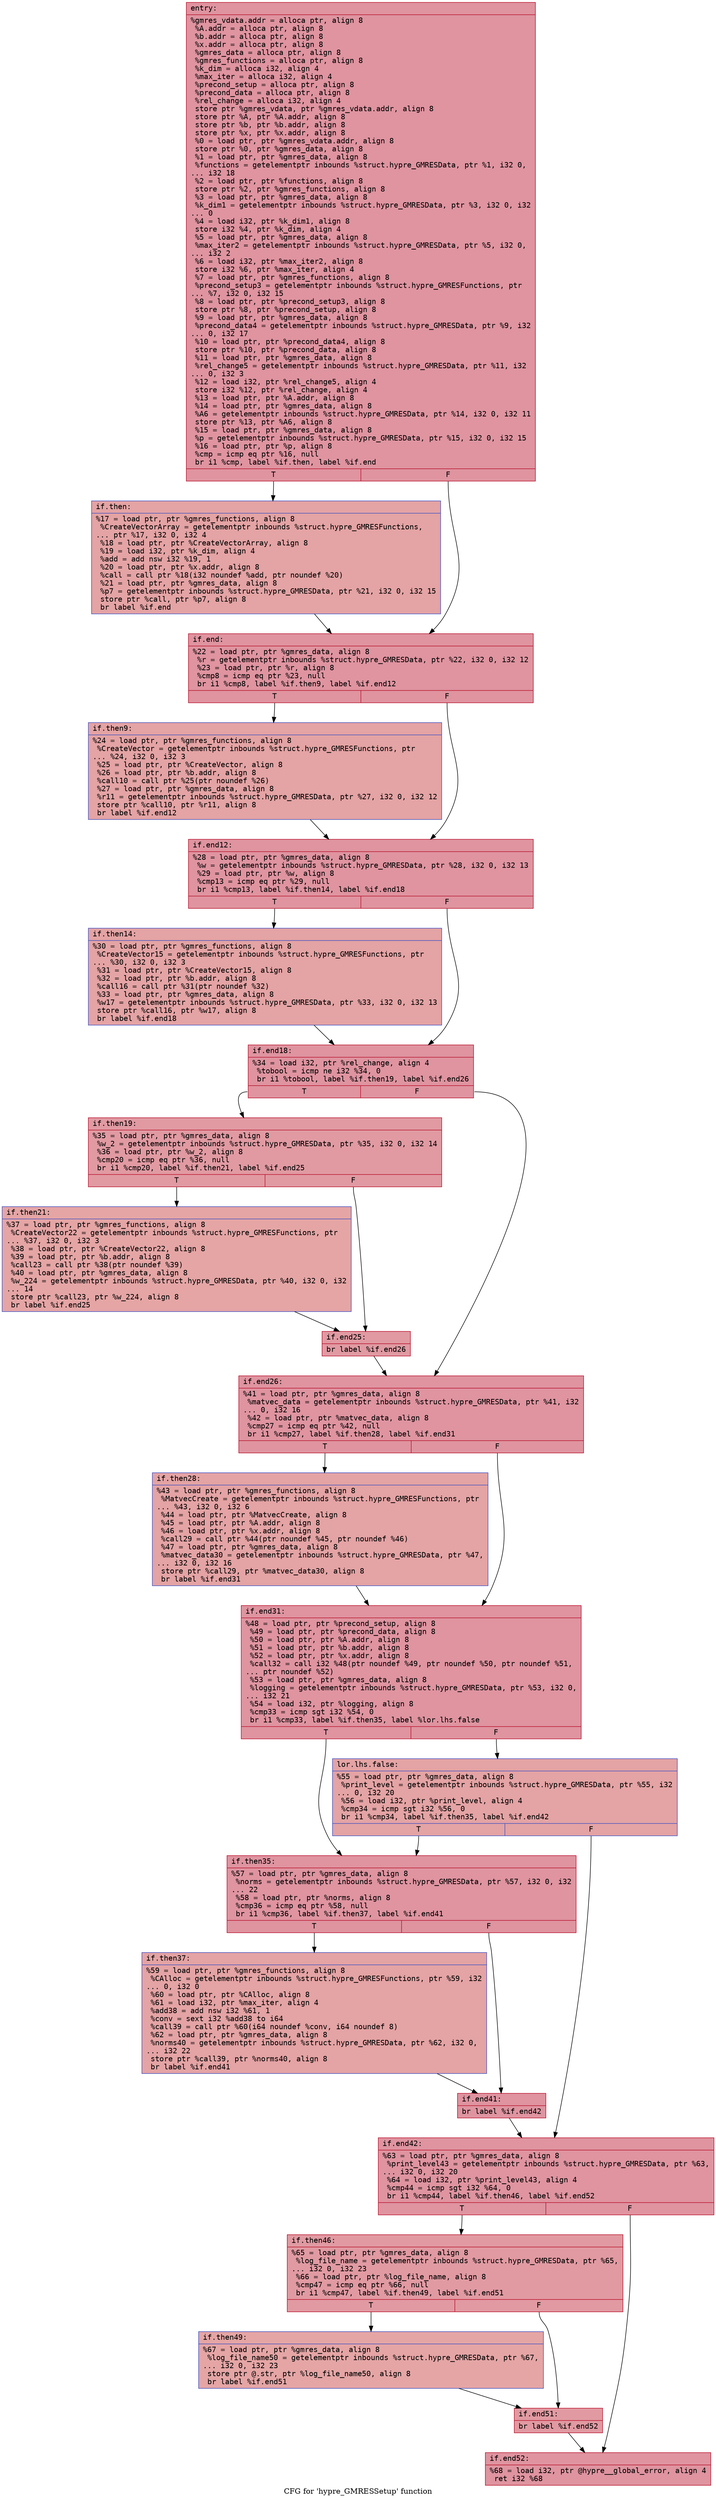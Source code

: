 digraph "CFG for 'hypre_GMRESSetup' function" {
	label="CFG for 'hypre_GMRESSetup' function";

	Node0x56458aba0090 [shape=record,color="#b70d28ff", style=filled, fillcolor="#b70d2870" fontname="Courier",label="{entry:\l|  %gmres_vdata.addr = alloca ptr, align 8\l  %A.addr = alloca ptr, align 8\l  %b.addr = alloca ptr, align 8\l  %x.addr = alloca ptr, align 8\l  %gmres_data = alloca ptr, align 8\l  %gmres_functions = alloca ptr, align 8\l  %k_dim = alloca i32, align 4\l  %max_iter = alloca i32, align 4\l  %precond_setup = alloca ptr, align 8\l  %precond_data = alloca ptr, align 8\l  %rel_change = alloca i32, align 4\l  store ptr %gmres_vdata, ptr %gmres_vdata.addr, align 8\l  store ptr %A, ptr %A.addr, align 8\l  store ptr %b, ptr %b.addr, align 8\l  store ptr %x, ptr %x.addr, align 8\l  %0 = load ptr, ptr %gmres_vdata.addr, align 8\l  store ptr %0, ptr %gmres_data, align 8\l  %1 = load ptr, ptr %gmres_data, align 8\l  %functions = getelementptr inbounds %struct.hypre_GMRESData, ptr %1, i32 0,\l... i32 18\l  %2 = load ptr, ptr %functions, align 8\l  store ptr %2, ptr %gmres_functions, align 8\l  %3 = load ptr, ptr %gmres_data, align 8\l  %k_dim1 = getelementptr inbounds %struct.hypre_GMRESData, ptr %3, i32 0, i32\l... 0\l  %4 = load i32, ptr %k_dim1, align 8\l  store i32 %4, ptr %k_dim, align 4\l  %5 = load ptr, ptr %gmres_data, align 8\l  %max_iter2 = getelementptr inbounds %struct.hypre_GMRESData, ptr %5, i32 0,\l... i32 2\l  %6 = load i32, ptr %max_iter2, align 8\l  store i32 %6, ptr %max_iter, align 4\l  %7 = load ptr, ptr %gmres_functions, align 8\l  %precond_setup3 = getelementptr inbounds %struct.hypre_GMRESFunctions, ptr\l... %7, i32 0, i32 15\l  %8 = load ptr, ptr %precond_setup3, align 8\l  store ptr %8, ptr %precond_setup, align 8\l  %9 = load ptr, ptr %gmres_data, align 8\l  %precond_data4 = getelementptr inbounds %struct.hypre_GMRESData, ptr %9, i32\l... 0, i32 17\l  %10 = load ptr, ptr %precond_data4, align 8\l  store ptr %10, ptr %precond_data, align 8\l  %11 = load ptr, ptr %gmres_data, align 8\l  %rel_change5 = getelementptr inbounds %struct.hypre_GMRESData, ptr %11, i32\l... 0, i32 3\l  %12 = load i32, ptr %rel_change5, align 4\l  store i32 %12, ptr %rel_change, align 4\l  %13 = load ptr, ptr %A.addr, align 8\l  %14 = load ptr, ptr %gmres_data, align 8\l  %A6 = getelementptr inbounds %struct.hypre_GMRESData, ptr %14, i32 0, i32 11\l  store ptr %13, ptr %A6, align 8\l  %15 = load ptr, ptr %gmres_data, align 8\l  %p = getelementptr inbounds %struct.hypre_GMRESData, ptr %15, i32 0, i32 15\l  %16 = load ptr, ptr %p, align 8\l  %cmp = icmp eq ptr %16, null\l  br i1 %cmp, label %if.then, label %if.end\l|{<s0>T|<s1>F}}"];
	Node0x56458aba0090:s0 -> Node0x56458abae350[tooltip="entry -> if.then\nProbability 37.50%" ];
	Node0x56458aba0090:s1 -> Node0x56458abae3c0[tooltip="entry -> if.end\nProbability 62.50%" ];
	Node0x56458abae350 [shape=record,color="#3d50c3ff", style=filled, fillcolor="#c32e3170" fontname="Courier",label="{if.then:\l|  %17 = load ptr, ptr %gmres_functions, align 8\l  %CreateVectorArray = getelementptr inbounds %struct.hypre_GMRESFunctions,\l... ptr %17, i32 0, i32 4\l  %18 = load ptr, ptr %CreateVectorArray, align 8\l  %19 = load i32, ptr %k_dim, align 4\l  %add = add nsw i32 %19, 1\l  %20 = load ptr, ptr %x.addr, align 8\l  %call = call ptr %18(i32 noundef %add, ptr noundef %20)\l  %21 = load ptr, ptr %gmres_data, align 8\l  %p7 = getelementptr inbounds %struct.hypre_GMRESData, ptr %21, i32 0, i32 15\l  store ptr %call, ptr %p7, align 8\l  br label %if.end\l}"];
	Node0x56458abae350 -> Node0x56458abae3c0[tooltip="if.then -> if.end\nProbability 100.00%" ];
	Node0x56458abae3c0 [shape=record,color="#b70d28ff", style=filled, fillcolor="#b70d2870" fontname="Courier",label="{if.end:\l|  %22 = load ptr, ptr %gmres_data, align 8\l  %r = getelementptr inbounds %struct.hypre_GMRESData, ptr %22, i32 0, i32 12\l  %23 = load ptr, ptr %r, align 8\l  %cmp8 = icmp eq ptr %23, null\l  br i1 %cmp8, label %if.then9, label %if.end12\l|{<s0>T|<s1>F}}"];
	Node0x56458abae3c0:s0 -> Node0x56458abaef10[tooltip="if.end -> if.then9\nProbability 37.50%" ];
	Node0x56458abae3c0:s1 -> Node0x56458abaef60[tooltip="if.end -> if.end12\nProbability 62.50%" ];
	Node0x56458abaef10 [shape=record,color="#3d50c3ff", style=filled, fillcolor="#c32e3170" fontname="Courier",label="{if.then9:\l|  %24 = load ptr, ptr %gmres_functions, align 8\l  %CreateVector = getelementptr inbounds %struct.hypre_GMRESFunctions, ptr\l... %24, i32 0, i32 3\l  %25 = load ptr, ptr %CreateVector, align 8\l  %26 = load ptr, ptr %b.addr, align 8\l  %call10 = call ptr %25(ptr noundef %26)\l  %27 = load ptr, ptr %gmres_data, align 8\l  %r11 = getelementptr inbounds %struct.hypre_GMRESData, ptr %27, i32 0, i32 12\l  store ptr %call10, ptr %r11, align 8\l  br label %if.end12\l}"];
	Node0x56458abaef10 -> Node0x56458abaef60[tooltip="if.then9 -> if.end12\nProbability 100.00%" ];
	Node0x56458abaef60 [shape=record,color="#b70d28ff", style=filled, fillcolor="#b70d2870" fontname="Courier",label="{if.end12:\l|  %28 = load ptr, ptr %gmres_data, align 8\l  %w = getelementptr inbounds %struct.hypre_GMRESData, ptr %28, i32 0, i32 13\l  %29 = load ptr, ptr %w, align 8\l  %cmp13 = icmp eq ptr %29, null\l  br i1 %cmp13, label %if.then14, label %if.end18\l|{<s0>T|<s1>F}}"];
	Node0x56458abaef60:s0 -> Node0x56458abaf8b0[tooltip="if.end12 -> if.then14\nProbability 37.50%" ];
	Node0x56458abaef60:s1 -> Node0x56458abaf930[tooltip="if.end12 -> if.end18\nProbability 62.50%" ];
	Node0x56458abaf8b0 [shape=record,color="#3d50c3ff", style=filled, fillcolor="#c32e3170" fontname="Courier",label="{if.then14:\l|  %30 = load ptr, ptr %gmres_functions, align 8\l  %CreateVector15 = getelementptr inbounds %struct.hypre_GMRESFunctions, ptr\l... %30, i32 0, i32 3\l  %31 = load ptr, ptr %CreateVector15, align 8\l  %32 = load ptr, ptr %b.addr, align 8\l  %call16 = call ptr %31(ptr noundef %32)\l  %33 = load ptr, ptr %gmres_data, align 8\l  %w17 = getelementptr inbounds %struct.hypre_GMRESData, ptr %33, i32 0, i32 13\l  store ptr %call16, ptr %w17, align 8\l  br label %if.end18\l}"];
	Node0x56458abaf8b0 -> Node0x56458abaf930[tooltip="if.then14 -> if.end18\nProbability 100.00%" ];
	Node0x56458abaf930 [shape=record,color="#b70d28ff", style=filled, fillcolor="#b70d2870" fontname="Courier",label="{if.end18:\l|  %34 = load i32, ptr %rel_change, align 4\l  %tobool = icmp ne i32 %34, 0\l  br i1 %tobool, label %if.then19, label %if.end26\l|{<s0>T|<s1>F}}"];
	Node0x56458abaf930:s0 -> Node0x56458abb0180[tooltip="if.end18 -> if.then19\nProbability 62.50%" ];
	Node0x56458abaf930:s1 -> Node0x56458abb0200[tooltip="if.end18 -> if.end26\nProbability 37.50%" ];
	Node0x56458abb0180 [shape=record,color="#b70d28ff", style=filled, fillcolor="#bb1b2c70" fontname="Courier",label="{if.then19:\l|  %35 = load ptr, ptr %gmres_data, align 8\l  %w_2 = getelementptr inbounds %struct.hypre_GMRESData, ptr %35, i32 0, i32 14\l  %36 = load ptr, ptr %w_2, align 8\l  %cmp20 = icmp eq ptr %36, null\l  br i1 %cmp20, label %if.then21, label %if.end25\l|{<s0>T|<s1>F}}"];
	Node0x56458abb0180:s0 -> Node0x56458abb0be0[tooltip="if.then19 -> if.then21\nProbability 37.50%" ];
	Node0x56458abb0180:s1 -> Node0x56458abb0c60[tooltip="if.then19 -> if.end25\nProbability 62.50%" ];
	Node0x56458abb0be0 [shape=record,color="#3d50c3ff", style=filled, fillcolor="#c5333470" fontname="Courier",label="{if.then21:\l|  %37 = load ptr, ptr %gmres_functions, align 8\l  %CreateVector22 = getelementptr inbounds %struct.hypre_GMRESFunctions, ptr\l... %37, i32 0, i32 3\l  %38 = load ptr, ptr %CreateVector22, align 8\l  %39 = load ptr, ptr %b.addr, align 8\l  %call23 = call ptr %38(ptr noundef %39)\l  %40 = load ptr, ptr %gmres_data, align 8\l  %w_224 = getelementptr inbounds %struct.hypre_GMRESData, ptr %40, i32 0, i32\l... 14\l  store ptr %call23, ptr %w_224, align 8\l  br label %if.end25\l}"];
	Node0x56458abb0be0 -> Node0x56458abb0c60[tooltip="if.then21 -> if.end25\nProbability 100.00%" ];
	Node0x56458abb0c60 [shape=record,color="#b70d28ff", style=filled, fillcolor="#bb1b2c70" fontname="Courier",label="{if.end25:\l|  br label %if.end26\l}"];
	Node0x56458abb0c60 -> Node0x56458abb0200[tooltip="if.end25 -> if.end26\nProbability 100.00%" ];
	Node0x56458abb0200 [shape=record,color="#b70d28ff", style=filled, fillcolor="#b70d2870" fontname="Courier",label="{if.end26:\l|  %41 = load ptr, ptr %gmres_data, align 8\l  %matvec_data = getelementptr inbounds %struct.hypre_GMRESData, ptr %41, i32\l... 0, i32 16\l  %42 = load ptr, ptr %matvec_data, align 8\l  %cmp27 = icmp eq ptr %42, null\l  br i1 %cmp27, label %if.then28, label %if.end31\l|{<s0>T|<s1>F}}"];
	Node0x56458abb0200:s0 -> Node0x56458abb1690[tooltip="if.end26 -> if.then28\nProbability 37.50%" ];
	Node0x56458abb0200:s1 -> Node0x56458abb1710[tooltip="if.end26 -> if.end31\nProbability 62.50%" ];
	Node0x56458abb1690 [shape=record,color="#3d50c3ff", style=filled, fillcolor="#c32e3170" fontname="Courier",label="{if.then28:\l|  %43 = load ptr, ptr %gmres_functions, align 8\l  %MatvecCreate = getelementptr inbounds %struct.hypre_GMRESFunctions, ptr\l... %43, i32 0, i32 6\l  %44 = load ptr, ptr %MatvecCreate, align 8\l  %45 = load ptr, ptr %A.addr, align 8\l  %46 = load ptr, ptr %x.addr, align 8\l  %call29 = call ptr %44(ptr noundef %45, ptr noundef %46)\l  %47 = load ptr, ptr %gmres_data, align 8\l  %matvec_data30 = getelementptr inbounds %struct.hypre_GMRESData, ptr %47,\l... i32 0, i32 16\l  store ptr %call29, ptr %matvec_data30, align 8\l  br label %if.end31\l}"];
	Node0x56458abb1690 -> Node0x56458abb1710[tooltip="if.then28 -> if.end31\nProbability 100.00%" ];
	Node0x56458abb1710 [shape=record,color="#b70d28ff", style=filled, fillcolor="#b70d2870" fontname="Courier",label="{if.end31:\l|  %48 = load ptr, ptr %precond_setup, align 8\l  %49 = load ptr, ptr %precond_data, align 8\l  %50 = load ptr, ptr %A.addr, align 8\l  %51 = load ptr, ptr %b.addr, align 8\l  %52 = load ptr, ptr %x.addr, align 8\l  %call32 = call i32 %48(ptr noundef %49, ptr noundef %50, ptr noundef %51,\l... ptr noundef %52)\l  %53 = load ptr, ptr %gmres_data, align 8\l  %logging = getelementptr inbounds %struct.hypre_GMRESData, ptr %53, i32 0,\l... i32 21\l  %54 = load i32, ptr %logging, align 8\l  %cmp33 = icmp sgt i32 %54, 0\l  br i1 %cmp33, label %if.then35, label %lor.lhs.false\l|{<s0>T|<s1>F}}"];
	Node0x56458abb1710:s0 -> Node0x56458abb2da0[tooltip="if.end31 -> if.then35\nProbability 62.50%" ];
	Node0x56458abb1710:s1 -> Node0x56458abb2df0[tooltip="if.end31 -> lor.lhs.false\nProbability 37.50%" ];
	Node0x56458abb2df0 [shape=record,color="#3d50c3ff", style=filled, fillcolor="#c32e3170" fontname="Courier",label="{lor.lhs.false:\l|  %55 = load ptr, ptr %gmres_data, align 8\l  %print_level = getelementptr inbounds %struct.hypre_GMRESData, ptr %55, i32\l... 0, i32 20\l  %56 = load i32, ptr %print_level, align 4\l  %cmp34 = icmp sgt i32 %56, 0\l  br i1 %cmp34, label %if.then35, label %if.end42\l|{<s0>T|<s1>F}}"];
	Node0x56458abb2df0:s0 -> Node0x56458abb2da0[tooltip="lor.lhs.false -> if.then35\nProbability 62.50%" ];
	Node0x56458abb2df0:s1 -> Node0x56458abb31c0[tooltip="lor.lhs.false -> if.end42\nProbability 37.50%" ];
	Node0x56458abb2da0 [shape=record,color="#b70d28ff", style=filled, fillcolor="#b70d2870" fontname="Courier",label="{if.then35:\l|  %57 = load ptr, ptr %gmres_data, align 8\l  %norms = getelementptr inbounds %struct.hypre_GMRESData, ptr %57, i32 0, i32\l... 22\l  %58 = load ptr, ptr %norms, align 8\l  %cmp36 = icmp eq ptr %58, null\l  br i1 %cmp36, label %if.then37, label %if.end41\l|{<s0>T|<s1>F}}"];
	Node0x56458abb2da0:s0 -> Node0x56458abb3580[tooltip="if.then35 -> if.then37\nProbability 37.50%" ];
	Node0x56458abb2da0:s1 -> Node0x56458abb3600[tooltip="if.then35 -> if.end41\nProbability 62.50%" ];
	Node0x56458abb3580 [shape=record,color="#3d50c3ff", style=filled, fillcolor="#c32e3170" fontname="Courier",label="{if.then37:\l|  %59 = load ptr, ptr %gmres_functions, align 8\l  %CAlloc = getelementptr inbounds %struct.hypre_GMRESFunctions, ptr %59, i32\l... 0, i32 0\l  %60 = load ptr, ptr %CAlloc, align 8\l  %61 = load i32, ptr %max_iter, align 4\l  %add38 = add nsw i32 %61, 1\l  %conv = sext i32 %add38 to i64\l  %call39 = call ptr %60(i64 noundef %conv, i64 noundef 8)\l  %62 = load ptr, ptr %gmres_data, align 8\l  %norms40 = getelementptr inbounds %struct.hypre_GMRESData, ptr %62, i32 0,\l... i32 22\l  store ptr %call39, ptr %norms40, align 8\l  br label %if.end41\l}"];
	Node0x56458abb3580 -> Node0x56458abb3600[tooltip="if.then37 -> if.end41\nProbability 100.00%" ];
	Node0x56458abb3600 [shape=record,color="#b70d28ff", style=filled, fillcolor="#b70d2870" fontname="Courier",label="{if.end41:\l|  br label %if.end42\l}"];
	Node0x56458abb3600 -> Node0x56458abb31c0[tooltip="if.end41 -> if.end42\nProbability 100.00%" ];
	Node0x56458abb31c0 [shape=record,color="#b70d28ff", style=filled, fillcolor="#b70d2870" fontname="Courier",label="{if.end42:\l|  %63 = load ptr, ptr %gmres_data, align 8\l  %print_level43 = getelementptr inbounds %struct.hypre_GMRESData, ptr %63,\l... i32 0, i32 20\l  %64 = load i32, ptr %print_level43, align 4\l  %cmp44 = icmp sgt i32 %64, 0\l  br i1 %cmp44, label %if.then46, label %if.end52\l|{<s0>T|<s1>F}}"];
	Node0x56458abb31c0:s0 -> Node0x56458abb41b0[tooltip="if.end42 -> if.then46\nProbability 62.50%" ];
	Node0x56458abb31c0:s1 -> Node0x56458abb4230[tooltip="if.end42 -> if.end52\nProbability 37.50%" ];
	Node0x56458abb41b0 [shape=record,color="#b70d28ff", style=filled, fillcolor="#bb1b2c70" fontname="Courier",label="{if.then46:\l|  %65 = load ptr, ptr %gmres_data, align 8\l  %log_file_name = getelementptr inbounds %struct.hypre_GMRESData, ptr %65,\l... i32 0, i32 23\l  %66 = load ptr, ptr %log_file_name, align 8\l  %cmp47 = icmp eq ptr %66, null\l  br i1 %cmp47, label %if.then49, label %if.end51\l|{<s0>T|<s1>F}}"];
	Node0x56458abb41b0:s0 -> Node0x56458abb4600[tooltip="if.then46 -> if.then49\nProbability 37.50%" ];
	Node0x56458abb41b0:s1 -> Node0x56458abb4680[tooltip="if.then46 -> if.end51\nProbability 62.50%" ];
	Node0x56458abb4600 [shape=record,color="#3d50c3ff", style=filled, fillcolor="#c5333470" fontname="Courier",label="{if.then49:\l|  %67 = load ptr, ptr %gmres_data, align 8\l  %log_file_name50 = getelementptr inbounds %struct.hypre_GMRESData, ptr %67,\l... i32 0, i32 23\l  store ptr @.str, ptr %log_file_name50, align 8\l  br label %if.end51\l}"];
	Node0x56458abb4600 -> Node0x56458abb4680[tooltip="if.then49 -> if.end51\nProbability 100.00%" ];
	Node0x56458abb4680 [shape=record,color="#b70d28ff", style=filled, fillcolor="#bb1b2c70" fontname="Courier",label="{if.end51:\l|  br label %if.end52\l}"];
	Node0x56458abb4680 -> Node0x56458abb4230[tooltip="if.end51 -> if.end52\nProbability 100.00%" ];
	Node0x56458abb4230 [shape=record,color="#b70d28ff", style=filled, fillcolor="#b70d2870" fontname="Courier",label="{if.end52:\l|  %68 = load i32, ptr @hypre__global_error, align 4\l  ret i32 %68\l}"];
}
